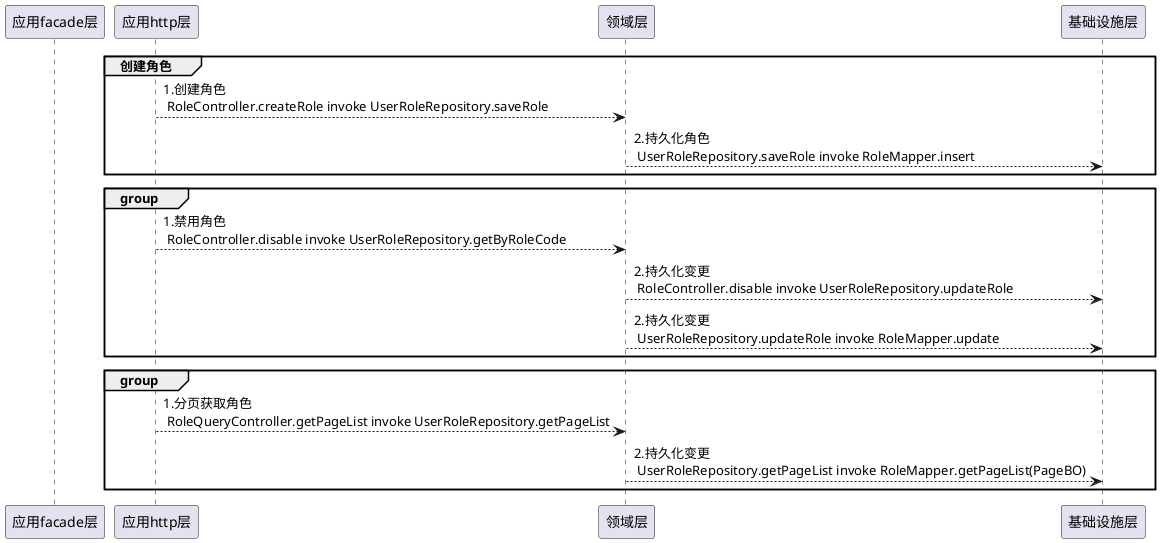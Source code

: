 @startuml

participant  应用facade层 as  facade
participant  应用http层 as  http
participant  领域层 as  domain
participant  基础设施层 as  infrast

group 创建角色
http --> domain: 1.创建角色\n RoleController.createRole invoke UserRoleRepository.saveRole
domain --> infrast:2.持久化角色\n UserRoleRepository.saveRole invoke RoleMapper.insert
end

group
http --> domain: 1.禁用角色\n RoleController.disable invoke UserRoleRepository.getByRoleCode
domain --> infrast:2.持久化变更\n RoleController.disable invoke UserRoleRepository.updateRole
domain --> infrast:2.持久化变更\n UserRoleRepository.updateRole invoke RoleMapper.update
end


group
http --> domain: 1.分页获取角色 \n RoleQueryController.getPageList invoke UserRoleRepository.getPageList
domain --> infrast:2.持久化变更\n UserRoleRepository.getPageList invoke RoleMapper.getPageList(PageBO)
end

@enduml